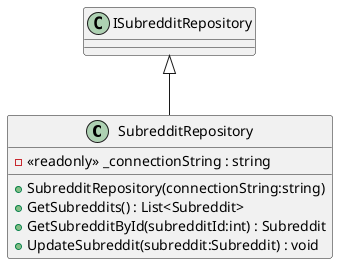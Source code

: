 @startuml
class SubredditRepository {
    - <<readonly>> _connectionString : string
    + SubredditRepository(connectionString:string)
    + GetSubreddits() : List<Subreddit>
    + GetSubredditById(subredditId:int) : Subreddit
    + UpdateSubreddit(subreddit:Subreddit) : void
}
ISubredditRepository <|-- SubredditRepository
@enduml
